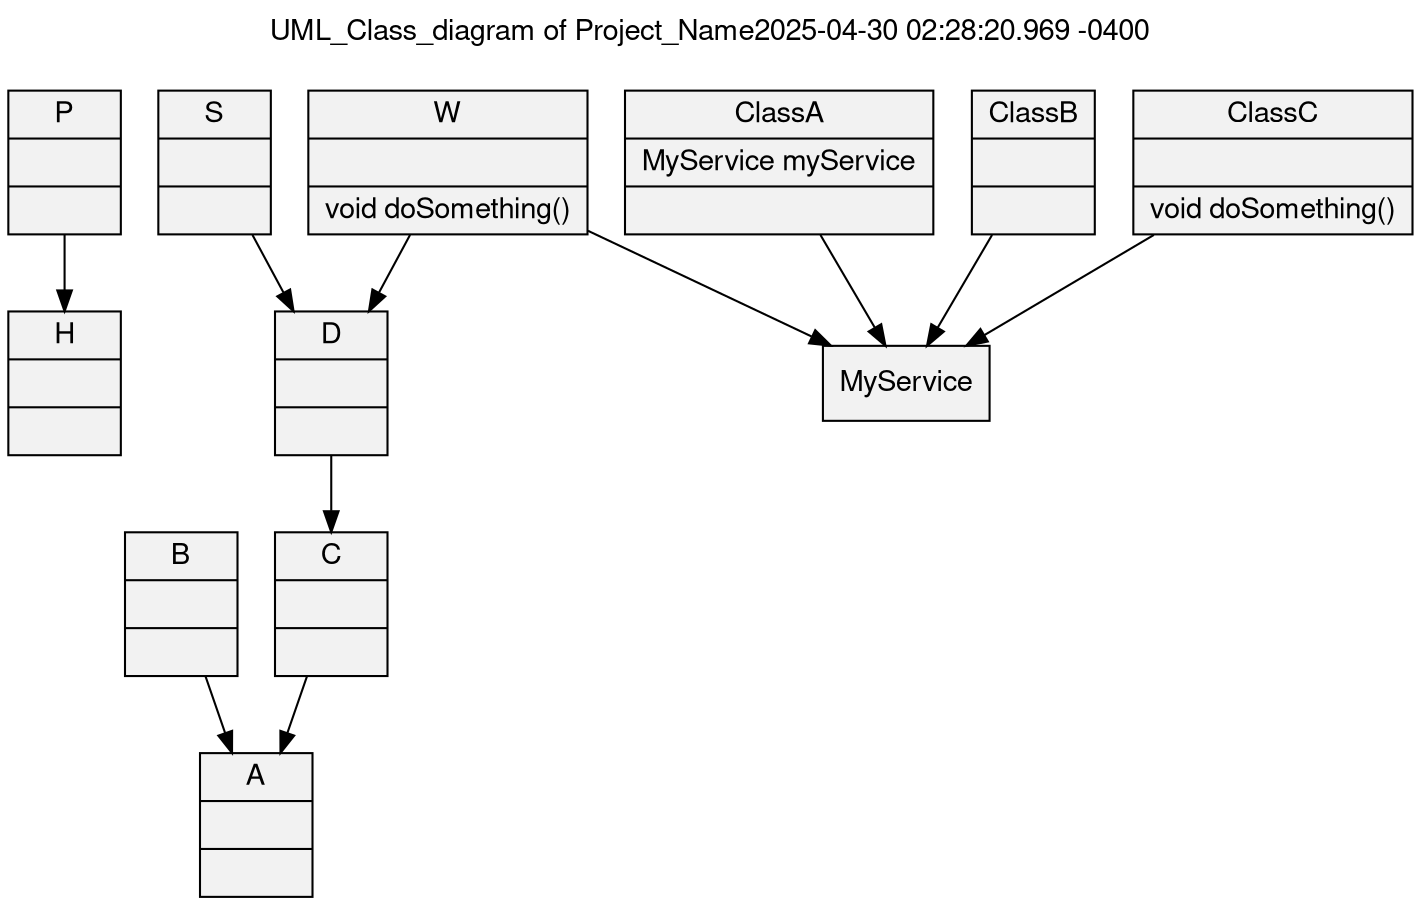 digraph "UML_Class_diagram" {
graph ["label"="UML_Class_diagram of Project_Name2025-04-30 02:28:20.969 -0400\n\n","labelloc"="t","fontname"="Helvetica,Arial,sans-serif"]
node ["fontname"="Helvetica,Arial,sans-serif","shape"="record","style"="filled","fillcolor"="gray95"]
"P" ["label"="{P||}"]
"A" ["label"="{A||}"]
"B" ["label"="{B||}"]
"C" ["label"="{C||}"]
"S" ["label"="{S||}"]
"D" ["label"="{D||}"]
"W" ["label"="{W||void doSomething()\l}"]
"H" ["label"="{H||}"]
"ClassA" ["label"="{ClassA|MyService myService\l|}"]
"ClassB" ["label"="{ClassB||}"]
"ClassC" ["label"="{ClassC||void doSomething()\l}"]
"MyService" ["label"="{MyService}"]
"P" -> "H"
"B" -> "A"
"C" -> "A"
"S" -> "D"
"D" -> "C"
"W" -> "MyService"
"W" -> "D"
"ClassA" -> "MyService"
"ClassB" -> "MyService"
"ClassC" -> "MyService"
}